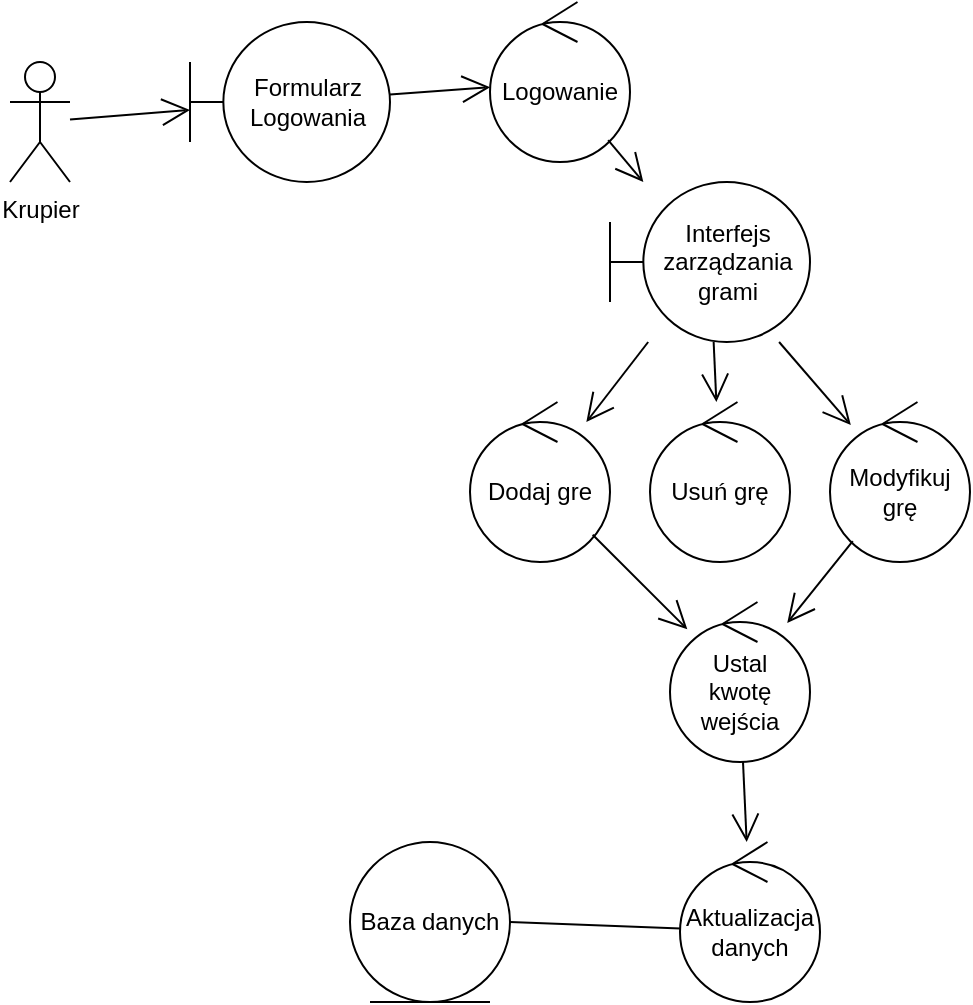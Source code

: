 <mxfile version="26.1.3">
  <diagram name="Page-1" id="c4acf3e9-155e-7222-9cf6-157b1a14988f">
    <mxGraphModel dx="1923" dy="1656" grid="1" gridSize="10" guides="1" tooltips="1" connect="1" arrows="1" fold="1" page="1" pageScale="1" pageWidth="850" pageHeight="1100" background="none" math="0" shadow="0">
      <root>
        <mxCell id="0" />
        <mxCell id="1" parent="0" />
        <mxCell id="eBMO1FJLhzdq-RraibIt-1" value="Krupier" style="shape=umlActor;verticalLabelPosition=bottom;verticalAlign=top;html=1;outlineConnect=0;" vertex="1" parent="1">
          <mxGeometry x="-730" y="190" width="30" height="60" as="geometry" />
        </mxCell>
        <mxCell id="eBMO1FJLhzdq-RraibIt-2" value="Formularz&lt;div&gt;Logowania&lt;/div&gt;" style="shape=umlBoundary;whiteSpace=wrap;html=1;" vertex="1" parent="1">
          <mxGeometry x="-640" y="170" width="100" height="80" as="geometry" />
        </mxCell>
        <mxCell id="eBMO1FJLhzdq-RraibIt-3" value="Logowanie" style="ellipse;shape=umlControl;whiteSpace=wrap;html=1;direction=east;" vertex="1" parent="1">
          <mxGeometry x="-490" y="160" width="70" height="80" as="geometry" />
        </mxCell>
        <mxCell id="eBMO1FJLhzdq-RraibIt-8" value="Dodaj gre" style="ellipse;shape=umlControl;whiteSpace=wrap;html=1;" vertex="1" parent="1">
          <mxGeometry x="-500" y="360" width="70" height="80" as="geometry" />
        </mxCell>
        <mxCell id="eBMO1FJLhzdq-RraibIt-10" value="Modyfikuj grę" style="ellipse;shape=umlControl;whiteSpace=wrap;html=1;" vertex="1" parent="1">
          <mxGeometry x="-320" y="360" width="70" height="80" as="geometry" />
        </mxCell>
        <mxCell id="eBMO1FJLhzdq-RraibIt-11" value="Usuń grę" style="ellipse;shape=umlControl;whiteSpace=wrap;html=1;" vertex="1" parent="1">
          <mxGeometry x="-410" y="360" width="70" height="80" as="geometry" />
        </mxCell>
        <mxCell id="eBMO1FJLhzdq-RraibIt-15" value="Ustal&lt;div&gt;kwotę wejścia&lt;/div&gt;" style="ellipse;shape=umlControl;whiteSpace=wrap;html=1;" vertex="1" parent="1">
          <mxGeometry x="-400" y="460" width="70" height="80" as="geometry" />
        </mxCell>
        <mxCell id="eBMO1FJLhzdq-RraibIt-18" value="Baza danych" style="ellipse;shape=umlEntity;whiteSpace=wrap;html=1;" vertex="1" parent="1">
          <mxGeometry x="-560" y="580" width="80" height="80" as="geometry" />
        </mxCell>
        <mxCell id="eBMO1FJLhzdq-RraibIt-20" value="Aktualizacja&lt;div&gt;danych&lt;/div&gt;" style="ellipse;shape=umlControl;whiteSpace=wrap;html=1;" vertex="1" parent="1">
          <mxGeometry x="-395" y="580" width="70" height="80" as="geometry" />
        </mxCell>
        <mxCell id="eBMO1FJLhzdq-RraibIt-22" value="" style="endArrow=none;html=1;rounded=0;entryX=0.005;entryY=0.54;entryDx=0;entryDy=0;entryPerimeter=0;exitX=1;exitY=0.5;exitDx=0;exitDy=0;" edge="1" parent="1" source="eBMO1FJLhzdq-RraibIt-18" target="eBMO1FJLhzdq-RraibIt-20">
          <mxGeometry width="50" height="50" relative="1" as="geometry">
            <mxPoint x="-430" y="750" as="sourcePoint" />
            <mxPoint x="-380" y="700" as="targetPoint" />
          </mxGeometry>
        </mxCell>
        <mxCell id="eBMO1FJLhzdq-RraibIt-23" value="Interfejs zarządzania grami" style="shape=umlBoundary;whiteSpace=wrap;html=1;" vertex="1" parent="1">
          <mxGeometry x="-430" y="250" width="100" height="80" as="geometry" />
        </mxCell>
        <mxCell id="eBMO1FJLhzdq-RraibIt-25" value="" style="endArrow=open;endFill=1;endSize=12;html=1;rounded=0;" edge="1" parent="1" source="eBMO1FJLhzdq-RraibIt-1" target="eBMO1FJLhzdq-RraibIt-2">
          <mxGeometry width="160" relative="1" as="geometry">
            <mxPoint x="-680" y="320" as="sourcePoint" />
            <mxPoint x="-520" y="320" as="targetPoint" />
          </mxGeometry>
        </mxCell>
        <mxCell id="eBMO1FJLhzdq-RraibIt-26" value="" style="endArrow=open;endFill=1;endSize=12;html=1;rounded=0;" edge="1" parent="1" source="eBMO1FJLhzdq-RraibIt-2" target="eBMO1FJLhzdq-RraibIt-3">
          <mxGeometry width="160" relative="1" as="geometry">
            <mxPoint x="-690" y="229" as="sourcePoint" />
            <mxPoint x="-630" y="224" as="targetPoint" />
          </mxGeometry>
        </mxCell>
        <mxCell id="eBMO1FJLhzdq-RraibIt-27" value="" style="endArrow=open;endFill=1;endSize=12;html=1;rounded=0;" edge="1" parent="1" source="eBMO1FJLhzdq-RraibIt-3" target="eBMO1FJLhzdq-RraibIt-23">
          <mxGeometry width="160" relative="1" as="geometry">
            <mxPoint x="-530" y="216" as="sourcePoint" />
            <mxPoint x="-480" y="212" as="targetPoint" />
          </mxGeometry>
        </mxCell>
        <mxCell id="eBMO1FJLhzdq-RraibIt-28" value="" style="endArrow=open;endFill=1;endSize=12;html=1;rounded=0;" edge="1" parent="1" source="eBMO1FJLhzdq-RraibIt-23" target="eBMO1FJLhzdq-RraibIt-8">
          <mxGeometry width="160" relative="1" as="geometry">
            <mxPoint x="-530" y="216" as="sourcePoint" />
            <mxPoint x="-480" y="213" as="targetPoint" />
          </mxGeometry>
        </mxCell>
        <mxCell id="eBMO1FJLhzdq-RraibIt-29" value="" style="endArrow=open;endFill=1;endSize=12;html=1;rounded=0;" edge="1" parent="1" source="eBMO1FJLhzdq-RraibIt-23" target="eBMO1FJLhzdq-RraibIt-11">
          <mxGeometry width="160" relative="1" as="geometry">
            <mxPoint x="-520" y="226" as="sourcePoint" />
            <mxPoint x="-469" y="363" as="targetPoint" />
          </mxGeometry>
        </mxCell>
        <mxCell id="eBMO1FJLhzdq-RraibIt-30" value="" style="endArrow=open;endFill=1;endSize=12;html=1;rounded=0;" edge="1" parent="1" source="eBMO1FJLhzdq-RraibIt-23" target="eBMO1FJLhzdq-RraibIt-10">
          <mxGeometry width="160" relative="1" as="geometry">
            <mxPoint x="-510" y="236" as="sourcePoint" />
            <mxPoint x="-459" y="373" as="targetPoint" />
          </mxGeometry>
        </mxCell>
        <mxCell id="eBMO1FJLhzdq-RraibIt-31" value="" style="endArrow=open;endFill=1;endSize=12;html=1;rounded=0;" edge="1" parent="1" source="eBMO1FJLhzdq-RraibIt-10" target="eBMO1FJLhzdq-RraibIt-15">
          <mxGeometry width="160" relative="1" as="geometry">
            <mxPoint x="-401" y="340" as="sourcePoint" />
            <mxPoint x="-432" y="380" as="targetPoint" />
          </mxGeometry>
        </mxCell>
        <mxCell id="eBMO1FJLhzdq-RraibIt-32" value="" style="endArrow=open;endFill=1;endSize=12;html=1;rounded=0;" edge="1" parent="1" source="eBMO1FJLhzdq-RraibIt-8" target="eBMO1FJLhzdq-RraibIt-15">
          <mxGeometry width="160" relative="1" as="geometry">
            <mxPoint x="-420" y="450" as="sourcePoint" />
            <mxPoint x="-331" y="480" as="targetPoint" />
          </mxGeometry>
        </mxCell>
        <mxCell id="eBMO1FJLhzdq-RraibIt-33" value="" style="endArrow=open;endFill=1;endSize=12;html=1;rounded=0;" edge="1" parent="1" source="eBMO1FJLhzdq-RraibIt-15" target="eBMO1FJLhzdq-RraibIt-20">
          <mxGeometry width="160" relative="1" as="geometry">
            <mxPoint x="-429" y="436" as="sourcePoint" />
            <mxPoint x="-381" y="484" as="targetPoint" />
          </mxGeometry>
        </mxCell>
      </root>
    </mxGraphModel>
  </diagram>
</mxfile>
